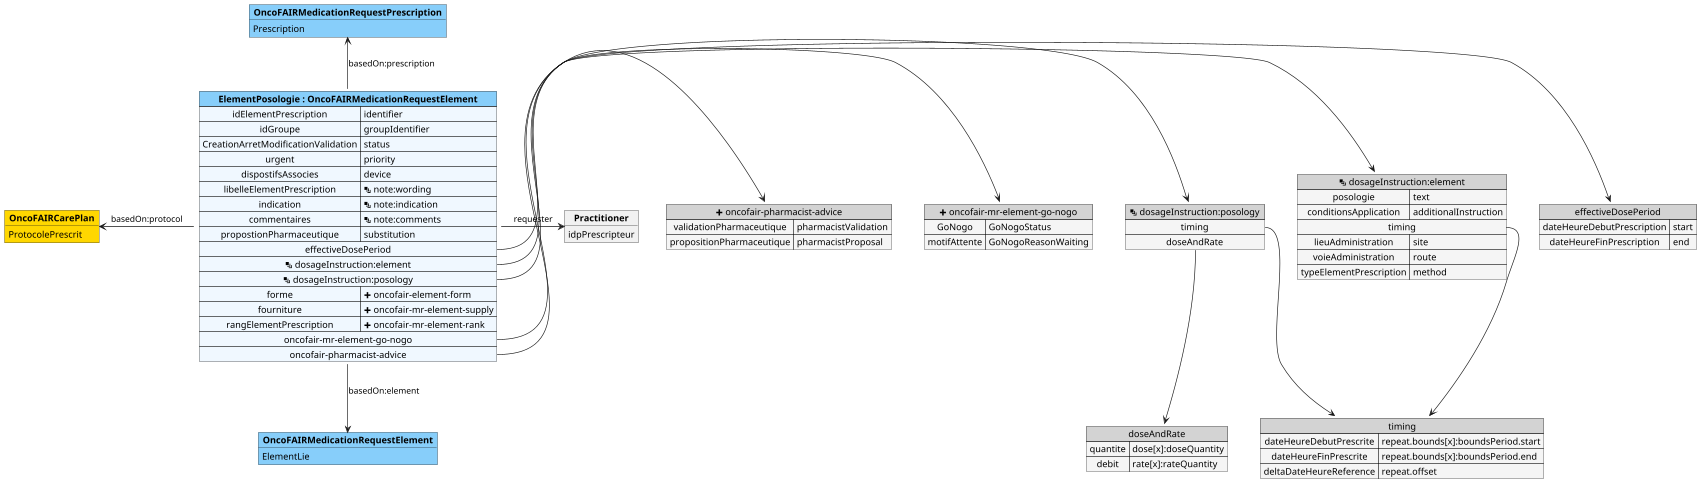 @startuml

scale 1700 width

map "timing" as timing #back:WhiteSmoke;header:LightGray {
    dateHeureDebutPrescrite => repeat.bounds[x]:boundsPeriod.start
    dateHeureFinPrescrite => repeat.bounds[x]:boundsPeriod.end
    deltaDateHeureReference => repeat.offset
}

map "doseAndRate" as doseAndRate #back:WhiteSmoke;header:LightGray {
    quantite => dose[x]:doseQuantity
    debit => rate[x]:rateQuantity
}

map "effectiveDosePeriod" as effectiveDosePeriod #back:WhiteSmoke;header:LightGray {
    dateHeureDebutPrescription => start
    dateHeureFinPrescription => end
}

map "<&layers> dosageInstruction:element" as dosageInstructionelement #back:WhiteSmoke;header:LightGray {
    posologie => text
    conditionsApplication => additionalInstruction
    timing *--> timing
    lieuAdministration => site
    voieAdministration => route
    typeElementPrescription => method
}

map "<&layers> dosageInstruction:posology" as dosageInstructionposology #back:WhiteSmoke;header:LightGray {
    timing *--> timing
    doseAndRate *--> doseAndRate
}

object "**OncoFAIRMedicationRequestPrescription**" as OncoFAIRMedicationRequestPrescription #LightSkyBlue {
    Prescription
}

object "**OncoFAIRMedicationRequestElement**" as OncoFAIRMedicationRequestElement #LightSkyBlue {
    ElementLie
}

object "**OncoFAIRCarePlan**" as OncoFAIRCarePlan #Gold {
    ProtocolePrescrit
}

object "**Practitioner**" as Practitioner {
    idpPrescripteur
}

map "<&plus> oncofair-mr-element-go-nogo" as oncofairmrelementgonogo #back:WhiteSmoke;header:LightGray {
    GoNogo => GoNogoStatus
    motifAttente => GoNogoReasonWaiting
}

map "<&plus> oncofair-pharmacist-advice" as oncofairpharmacistadvice #back:WhiteSmoke;header:LightGray {
    validationPharmaceutique => pharmacistValidation
    propositionPharmaceutique => pharmacistProposal
}

map "**ElementPosologie : OncoFAIRMedicationRequestElement**" as ElementPosologie #back:AliceBlue;header:LightSkyBlue {
    idElementPrescription => identifier
    idGroupe => groupIdentifier
    CreationArretModificationValidation => status
    urgent => priority
    dispostifsAssocies => device
    libelleElementPrescription => <&layers> note:wording
    indication => <&layers> note:indication
    commentaires => <&layers> note:comments
    propostionPharmaceutique => substitution
    effectiveDosePeriod *-> effectiveDosePeriod
    <&layers> dosageInstruction:element *-> dosageInstructionelement
    <&layers> dosageInstruction:posology *-> dosageInstructionposology
    forme => <&plus> oncofair-element-form
    fourniture => <&plus> oncofair-mr-element-supply
    rangElementPrescription => <&plus> oncofair-mr-element-rank
    oncofair-mr-element-go-nogo *-> oncofairmrelementgonogo
    oncofair-pharmacist-advice *-> oncofairpharmacistadvice
}

ElementPosologie -u-> OncoFAIRMedicationRequestPrescription : basedOn:prescription
ElementPosologie -d-> OncoFAIRMedicationRequestElement : basedOn:element
ElementPosologie -l-> OncoFAIRCarePlan : basedOn:protocol
ElementPosologie -r-> Practitioner : requester

@enduml